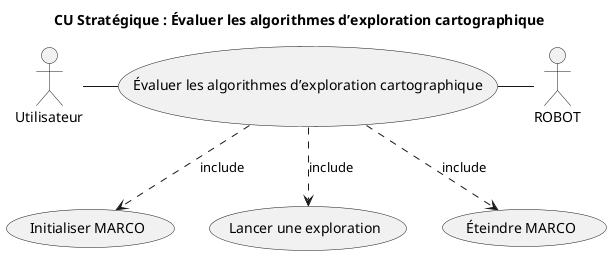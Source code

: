 @startuml
'https://plantuml.com/use-case-diagram

title CU Stratégique : Évaluer les algorithmes d’exploration cartographique
skinparam shadowing false



Utilisateur as Utilisateur 
ROBOT as ROBOT

Utilisateur -right- (Évaluer les algorithmes d’exploration cartographique)
ROBOT -left- (Évaluer les algorithmes d’exploration cartographique)
(Évaluer les algorithmes d’exploration cartographique) -.> (Initialiser MARCO) : include
(Évaluer les algorithmes d’exploration cartographique) -.> (Lancer une exploration) : include
(Évaluer les algorithmes d’exploration cartographique) -.> (Éteindre MARCO) : include
@enduml

